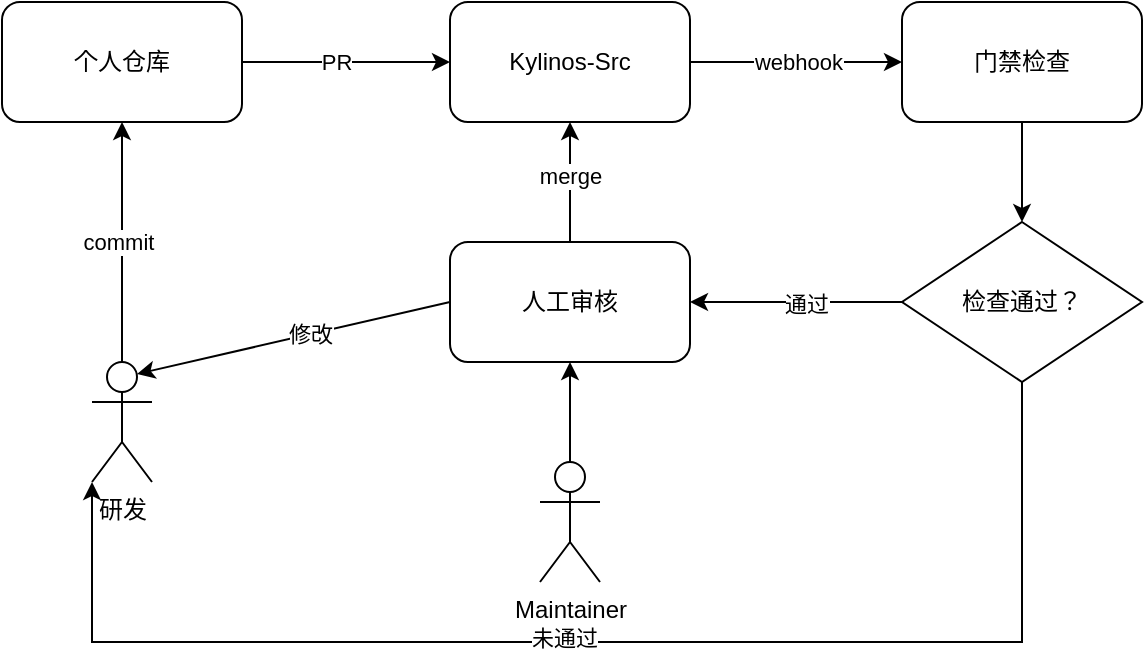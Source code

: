 <mxfile version="25.0.3">
  <diagram name="第 1 页" id="XNsjPg5f9j0rWt5qsapj">
    <mxGraphModel dx="960" dy="580" grid="1" gridSize="10" guides="1" tooltips="1" connect="1" arrows="1" fold="1" page="1" pageScale="1" pageWidth="827" pageHeight="1169" math="0" shadow="0">
      <root>
        <mxCell id="0" />
        <mxCell id="1" parent="0" />
        <mxCell id="uQMdQMKzk29S17rsnYwb-10" style="edgeStyle=orthogonalEdgeStyle;rounded=0;orthogonalLoop=1;jettySize=auto;html=1;exitX=1;exitY=0.5;exitDx=0;exitDy=0;entryX=0;entryY=0.5;entryDx=0;entryDy=0;" edge="1" parent="1" source="uQMdQMKzk29S17rsnYwb-1" target="uQMdQMKzk29S17rsnYwb-9">
          <mxGeometry relative="1" as="geometry" />
        </mxCell>
        <mxCell id="uQMdQMKzk29S17rsnYwb-11" value="webhook" style="edgeLabel;html=1;align=center;verticalAlign=middle;resizable=0;points=[];" vertex="1" connectable="0" parent="uQMdQMKzk29S17rsnYwb-10">
          <mxGeometry x="0.014" y="-2" relative="1" as="geometry">
            <mxPoint y="-2" as="offset" />
          </mxGeometry>
        </mxCell>
        <mxCell id="uQMdQMKzk29S17rsnYwb-1" value="Kylinos-Src" style="rounded=1;whiteSpace=wrap;html=1;" vertex="1" parent="1">
          <mxGeometry x="384" y="210" width="120" height="60" as="geometry" />
        </mxCell>
        <mxCell id="uQMdQMKzk29S17rsnYwb-3" style="edgeStyle=orthogonalEdgeStyle;rounded=0;orthogonalLoop=1;jettySize=auto;html=1;exitX=1;exitY=0.5;exitDx=0;exitDy=0;" edge="1" parent="1" source="uQMdQMKzk29S17rsnYwb-2" target="uQMdQMKzk29S17rsnYwb-1">
          <mxGeometry relative="1" as="geometry" />
        </mxCell>
        <mxCell id="uQMdQMKzk29S17rsnYwb-8" value="PR" style="edgeLabel;html=1;align=center;verticalAlign=middle;resizable=0;points=[];" vertex="1" connectable="0" parent="uQMdQMKzk29S17rsnYwb-3">
          <mxGeometry x="-0.108" relative="1" as="geometry">
            <mxPoint as="offset" />
          </mxGeometry>
        </mxCell>
        <mxCell id="uQMdQMKzk29S17rsnYwb-2" value="个人仓库" style="rounded=1;whiteSpace=wrap;html=1;" vertex="1" parent="1">
          <mxGeometry x="160" y="210" width="120" height="60" as="geometry" />
        </mxCell>
        <mxCell id="uQMdQMKzk29S17rsnYwb-6" style="edgeStyle=orthogonalEdgeStyle;rounded=0;orthogonalLoop=1;jettySize=auto;html=1;exitX=0.5;exitY=0;exitDx=0;exitDy=0;exitPerimeter=0;entryX=0.5;entryY=1;entryDx=0;entryDy=0;" edge="1" parent="1" source="uQMdQMKzk29S17rsnYwb-4" target="uQMdQMKzk29S17rsnYwb-2">
          <mxGeometry relative="1" as="geometry" />
        </mxCell>
        <mxCell id="uQMdQMKzk29S17rsnYwb-7" value="commit" style="edgeLabel;html=1;align=center;verticalAlign=middle;resizable=0;points=[];" vertex="1" connectable="0" parent="uQMdQMKzk29S17rsnYwb-6">
          <mxGeometry x="0.004" y="2" relative="1" as="geometry">
            <mxPoint as="offset" />
          </mxGeometry>
        </mxCell>
        <mxCell id="uQMdQMKzk29S17rsnYwb-4" value="研发" style="shape=umlActor;verticalLabelPosition=bottom;verticalAlign=top;html=1;outlineConnect=0;" vertex="1" parent="1">
          <mxGeometry x="205" y="390" width="30" height="60" as="geometry" />
        </mxCell>
        <mxCell id="uQMdQMKzk29S17rsnYwb-19" style="edgeStyle=orthogonalEdgeStyle;rounded=0;orthogonalLoop=1;jettySize=auto;html=1;exitX=0.5;exitY=1;exitDx=0;exitDy=0;entryX=0.5;entryY=0;entryDx=0;entryDy=0;" edge="1" parent="1" source="uQMdQMKzk29S17rsnYwb-9" target="uQMdQMKzk29S17rsnYwb-13">
          <mxGeometry relative="1" as="geometry" />
        </mxCell>
        <mxCell id="uQMdQMKzk29S17rsnYwb-9" value="门禁检查" style="rounded=1;whiteSpace=wrap;html=1;" vertex="1" parent="1">
          <mxGeometry x="610" y="210" width="120" height="60" as="geometry" />
        </mxCell>
        <mxCell id="uQMdQMKzk29S17rsnYwb-20" style="edgeStyle=orthogonalEdgeStyle;rounded=0;orthogonalLoop=1;jettySize=auto;html=1;exitX=0;exitY=0.5;exitDx=0;exitDy=0;entryX=1;entryY=0.5;entryDx=0;entryDy=0;" edge="1" parent="1" source="uQMdQMKzk29S17rsnYwb-13" target="uQMdQMKzk29S17rsnYwb-14">
          <mxGeometry relative="1" as="geometry" />
        </mxCell>
        <mxCell id="uQMdQMKzk29S17rsnYwb-24" value="通过" style="edgeLabel;html=1;align=center;verticalAlign=middle;resizable=0;points=[];" vertex="1" connectable="0" parent="uQMdQMKzk29S17rsnYwb-20">
          <mxGeometry x="-0.081" y="1" relative="1" as="geometry">
            <mxPoint as="offset" />
          </mxGeometry>
        </mxCell>
        <mxCell id="uQMdQMKzk29S17rsnYwb-13" value="检查通过？" style="rhombus;whiteSpace=wrap;html=1;" vertex="1" parent="1">
          <mxGeometry x="610" y="320" width="120" height="80" as="geometry" />
        </mxCell>
        <mxCell id="uQMdQMKzk29S17rsnYwb-17" style="edgeStyle=orthogonalEdgeStyle;rounded=0;orthogonalLoop=1;jettySize=auto;html=1;exitX=0.5;exitY=0;exitDx=0;exitDy=0;entryX=0.5;entryY=1;entryDx=0;entryDy=0;" edge="1" parent="1" source="uQMdQMKzk29S17rsnYwb-14" target="uQMdQMKzk29S17rsnYwb-1">
          <mxGeometry relative="1" as="geometry" />
        </mxCell>
        <mxCell id="uQMdQMKzk29S17rsnYwb-18" value="merge" style="edgeLabel;html=1;align=center;verticalAlign=middle;resizable=0;points=[];" vertex="1" connectable="0" parent="uQMdQMKzk29S17rsnYwb-17">
          <mxGeometry x="0.123" y="-4" relative="1" as="geometry">
            <mxPoint x="-4" as="offset" />
          </mxGeometry>
        </mxCell>
        <mxCell id="uQMdQMKzk29S17rsnYwb-14" value="人工审核" style="rounded=1;whiteSpace=wrap;html=1;" vertex="1" parent="1">
          <mxGeometry x="384" y="330" width="120" height="60" as="geometry" />
        </mxCell>
        <mxCell id="uQMdQMKzk29S17rsnYwb-16" style="edgeStyle=orthogonalEdgeStyle;rounded=0;orthogonalLoop=1;jettySize=auto;html=1;exitX=0.5;exitY=0;exitDx=0;exitDy=0;exitPerimeter=0;entryX=0.5;entryY=1;entryDx=0;entryDy=0;" edge="1" parent="1" source="uQMdQMKzk29S17rsnYwb-15" target="uQMdQMKzk29S17rsnYwb-14">
          <mxGeometry relative="1" as="geometry" />
        </mxCell>
        <mxCell id="uQMdQMKzk29S17rsnYwb-15" value="Maintainer" style="shape=umlActor;verticalLabelPosition=bottom;verticalAlign=top;html=1;outlineConnect=0;" vertex="1" parent="1">
          <mxGeometry x="429" y="440" width="30" height="60" as="geometry" />
        </mxCell>
        <mxCell id="uQMdQMKzk29S17rsnYwb-21" style="rounded=0;orthogonalLoop=1;jettySize=auto;html=1;exitX=0;exitY=0.5;exitDx=0;exitDy=0;entryX=0.75;entryY=0.1;entryDx=0;entryDy=0;entryPerimeter=0;" edge="1" parent="1" source="uQMdQMKzk29S17rsnYwb-14" target="uQMdQMKzk29S17rsnYwb-4">
          <mxGeometry relative="1" as="geometry" />
        </mxCell>
        <mxCell id="uQMdQMKzk29S17rsnYwb-23" value="修改" style="edgeLabel;html=1;align=center;verticalAlign=middle;resizable=0;points=[];" vertex="1" connectable="0" parent="uQMdQMKzk29S17rsnYwb-21">
          <mxGeometry x="-0.102" relative="1" as="geometry">
            <mxPoint as="offset" />
          </mxGeometry>
        </mxCell>
        <mxCell id="uQMdQMKzk29S17rsnYwb-26" style="edgeStyle=orthogonalEdgeStyle;rounded=0;orthogonalLoop=1;jettySize=auto;html=1;exitX=0.5;exitY=1;exitDx=0;exitDy=0;entryX=0;entryY=1;entryDx=0;entryDy=0;entryPerimeter=0;" edge="1" parent="1" source="uQMdQMKzk29S17rsnYwb-13" target="uQMdQMKzk29S17rsnYwb-4">
          <mxGeometry relative="1" as="geometry">
            <Array as="points">
              <mxPoint x="670" y="530" />
              <mxPoint x="205" y="530" />
            </Array>
          </mxGeometry>
        </mxCell>
        <mxCell id="uQMdQMKzk29S17rsnYwb-27" value="未通过" style="edgeLabel;html=1;align=center;verticalAlign=middle;resizable=0;points=[];" vertex="1" connectable="0" parent="uQMdQMKzk29S17rsnYwb-26">
          <mxGeometry x="0.065" y="-2" relative="1" as="geometry">
            <mxPoint as="offset" />
          </mxGeometry>
        </mxCell>
      </root>
    </mxGraphModel>
  </diagram>
</mxfile>
